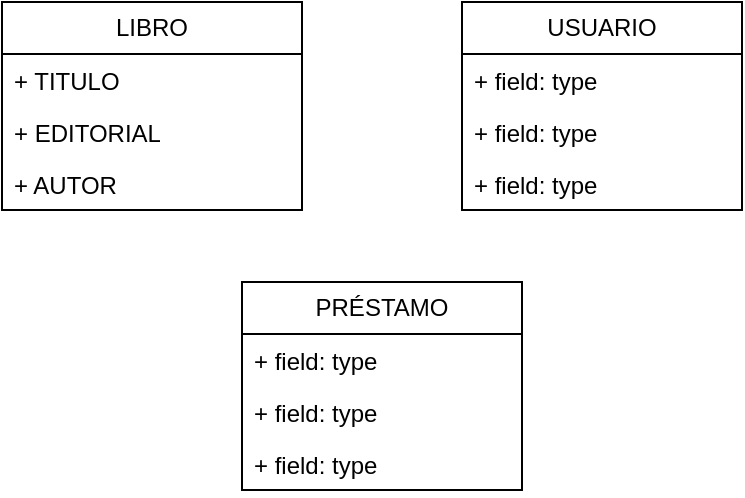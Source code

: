 <mxfile version="26.1.0">
  <diagram name="Página-1" id="j_jqPNKohHYvGbL0wKI8">
    <mxGraphModel dx="1050" dy="522" grid="1" gridSize="10" guides="1" tooltips="1" connect="1" arrows="1" fold="1" page="1" pageScale="1" pageWidth="827" pageHeight="1169" math="0" shadow="0">
      <root>
        <mxCell id="0" />
        <mxCell id="1" parent="0" />
        <mxCell id="0tj7cQk8wg4w0VY38CRF-1" value="LIBRO" style="swimlane;fontStyle=0;childLayout=stackLayout;horizontal=1;startSize=26;fillColor=none;horizontalStack=0;resizeParent=1;resizeParentMax=0;resizeLast=0;collapsible=1;marginBottom=0;whiteSpace=wrap;html=1;" vertex="1" parent="1">
          <mxGeometry x="70" y="100" width="150" height="104" as="geometry" />
        </mxCell>
        <mxCell id="0tj7cQk8wg4w0VY38CRF-2" value="+ TITULO" style="text;strokeColor=none;fillColor=none;align=left;verticalAlign=top;spacingLeft=4;spacingRight=4;overflow=hidden;rotatable=0;points=[[0,0.5],[1,0.5]];portConstraint=eastwest;whiteSpace=wrap;html=1;" vertex="1" parent="0tj7cQk8wg4w0VY38CRF-1">
          <mxGeometry y="26" width="150" height="26" as="geometry" />
        </mxCell>
        <mxCell id="0tj7cQk8wg4w0VY38CRF-3" value="+ EDITORIAL" style="text;strokeColor=none;fillColor=none;align=left;verticalAlign=top;spacingLeft=4;spacingRight=4;overflow=hidden;rotatable=0;points=[[0,0.5],[1,0.5]];portConstraint=eastwest;whiteSpace=wrap;html=1;" vertex="1" parent="0tj7cQk8wg4w0VY38CRF-1">
          <mxGeometry y="52" width="150" height="26" as="geometry" />
        </mxCell>
        <mxCell id="0tj7cQk8wg4w0VY38CRF-4" value="+ AUTOR" style="text;strokeColor=none;fillColor=none;align=left;verticalAlign=top;spacingLeft=4;spacingRight=4;overflow=hidden;rotatable=0;points=[[0,0.5],[1,0.5]];portConstraint=eastwest;whiteSpace=wrap;html=1;" vertex="1" parent="0tj7cQk8wg4w0VY38CRF-1">
          <mxGeometry y="78" width="150" height="26" as="geometry" />
        </mxCell>
        <mxCell id="0tj7cQk8wg4w0VY38CRF-5" value="USUARIO" style="swimlane;fontStyle=0;childLayout=stackLayout;horizontal=1;startSize=26;fillColor=none;horizontalStack=0;resizeParent=1;resizeParentMax=0;resizeLast=0;collapsible=1;marginBottom=0;whiteSpace=wrap;html=1;" vertex="1" parent="1">
          <mxGeometry x="300" y="100" width="140" height="104" as="geometry" />
        </mxCell>
        <mxCell id="0tj7cQk8wg4w0VY38CRF-6" value="+ field: type" style="text;strokeColor=none;fillColor=none;align=left;verticalAlign=top;spacingLeft=4;spacingRight=4;overflow=hidden;rotatable=0;points=[[0,0.5],[1,0.5]];portConstraint=eastwest;whiteSpace=wrap;html=1;" vertex="1" parent="0tj7cQk8wg4w0VY38CRF-5">
          <mxGeometry y="26" width="140" height="26" as="geometry" />
        </mxCell>
        <mxCell id="0tj7cQk8wg4w0VY38CRF-7" value="+ field: type" style="text;strokeColor=none;fillColor=none;align=left;verticalAlign=top;spacingLeft=4;spacingRight=4;overflow=hidden;rotatable=0;points=[[0,0.5],[1,0.5]];portConstraint=eastwest;whiteSpace=wrap;html=1;" vertex="1" parent="0tj7cQk8wg4w0VY38CRF-5">
          <mxGeometry y="52" width="140" height="26" as="geometry" />
        </mxCell>
        <mxCell id="0tj7cQk8wg4w0VY38CRF-8" value="+ field: type" style="text;strokeColor=none;fillColor=none;align=left;verticalAlign=top;spacingLeft=4;spacingRight=4;overflow=hidden;rotatable=0;points=[[0,0.5],[1,0.5]];portConstraint=eastwest;whiteSpace=wrap;html=1;" vertex="1" parent="0tj7cQk8wg4w0VY38CRF-5">
          <mxGeometry y="78" width="140" height="26" as="geometry" />
        </mxCell>
        <mxCell id="0tj7cQk8wg4w0VY38CRF-9" value="PRÉSTAMO" style="swimlane;fontStyle=0;childLayout=stackLayout;horizontal=1;startSize=26;fillColor=none;horizontalStack=0;resizeParent=1;resizeParentMax=0;resizeLast=0;collapsible=1;marginBottom=0;whiteSpace=wrap;html=1;" vertex="1" parent="1">
          <mxGeometry x="190" y="240" width="140" height="104" as="geometry" />
        </mxCell>
        <mxCell id="0tj7cQk8wg4w0VY38CRF-10" value="+ field: type" style="text;strokeColor=none;fillColor=none;align=left;verticalAlign=top;spacingLeft=4;spacingRight=4;overflow=hidden;rotatable=0;points=[[0,0.5],[1,0.5]];portConstraint=eastwest;whiteSpace=wrap;html=1;" vertex="1" parent="0tj7cQk8wg4w0VY38CRF-9">
          <mxGeometry y="26" width="140" height="26" as="geometry" />
        </mxCell>
        <mxCell id="0tj7cQk8wg4w0VY38CRF-11" value="+ field: type" style="text;strokeColor=none;fillColor=none;align=left;verticalAlign=top;spacingLeft=4;spacingRight=4;overflow=hidden;rotatable=0;points=[[0,0.5],[1,0.5]];portConstraint=eastwest;whiteSpace=wrap;html=1;" vertex="1" parent="0tj7cQk8wg4w0VY38CRF-9">
          <mxGeometry y="52" width="140" height="26" as="geometry" />
        </mxCell>
        <mxCell id="0tj7cQk8wg4w0VY38CRF-12" value="+ field: type" style="text;strokeColor=none;fillColor=none;align=left;verticalAlign=top;spacingLeft=4;spacingRight=4;overflow=hidden;rotatable=0;points=[[0,0.5],[1,0.5]];portConstraint=eastwest;whiteSpace=wrap;html=1;" vertex="1" parent="0tj7cQk8wg4w0VY38CRF-9">
          <mxGeometry y="78" width="140" height="26" as="geometry" />
        </mxCell>
      </root>
    </mxGraphModel>
  </diagram>
</mxfile>
